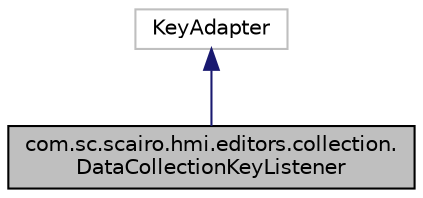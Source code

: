 digraph "com.sc.scairo.hmi.editors.collection.DataCollectionKeyListener"
{
 // LATEX_PDF_SIZE
  edge [fontname="Helvetica",fontsize="10",labelfontname="Helvetica",labelfontsize="10"];
  node [fontname="Helvetica",fontsize="10",shape=record];
  Node1 [label="com.sc.scairo.hmi.editors.collection.\lDataCollectionKeyListener",height=0.2,width=0.4,color="black", fillcolor="grey75", style="filled", fontcolor="black",tooltip=" "];
  Node2 -> Node1 [dir="back",color="midnightblue",fontsize="10",style="solid",fontname="Helvetica"];
  Node2 [label="KeyAdapter",height=0.2,width=0.4,color="grey75", fillcolor="white", style="filled",tooltip=" "];
}
